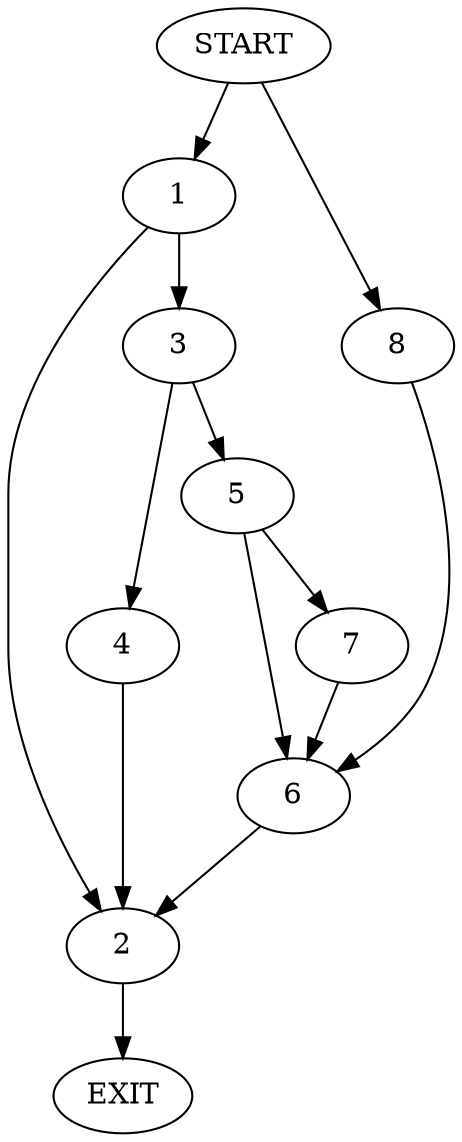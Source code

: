 digraph {
0 [label="START"]
9 [label="EXIT"]
0 -> 1
1 -> 2
1 -> 3
3 -> 4
3 -> 5
2 -> 9
4 -> 2
5 -> 6
5 -> 7
6 -> 2
7 -> 6
0 -> 8
8 -> 6
}
